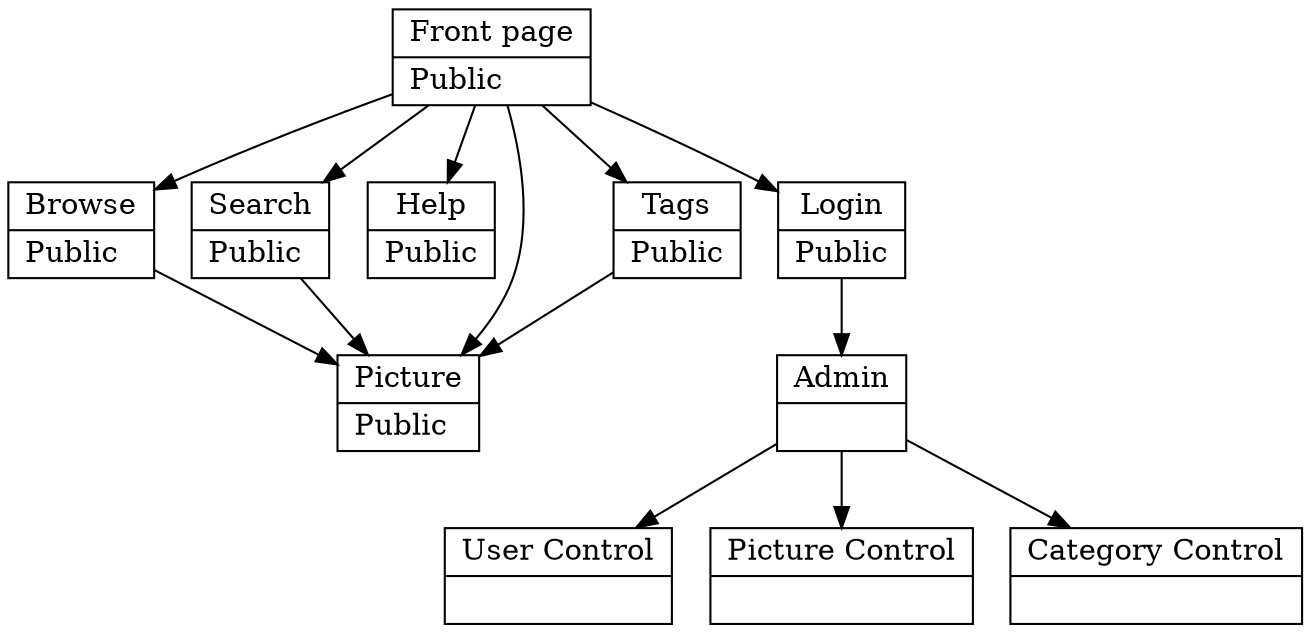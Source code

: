 strict digraph user_interface {

    node [
        shape=record
    ]

    index [label="{Front page|Public\l}"]
    browse [label="{Browse|Public\l}"]
    search [label="{Search|Public\l}"]
    help [label="{Help|Public\l}"]
    login [label="{Login|Public\l}"]
    admin [label="{Admin|}"]
    usercontrol [label="{User Control|}"]
    picturecontrol [label="{Picture Control|}"]
    categorycontrol [label="{Category Control|}"]
    picture [label="{Picture|Public\l}"]
    tags [label="{Tags|Public\l}"]

    index->browse
    index->search
    index->help
    index->login
    login->admin
    browse->picture
    search->picture
    admin->usercontrol
    admin->picturecontrol
    admin->categorycontrol
    index->picture
    index->tags
    tags->picture

}
